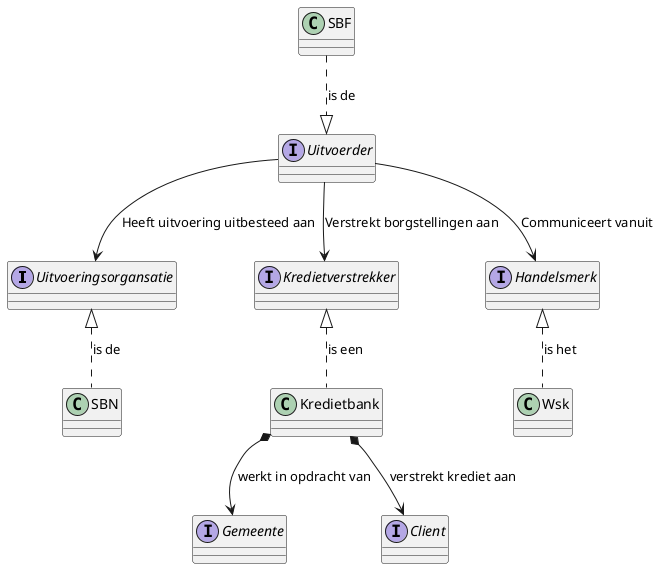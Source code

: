 @startuml


interface Uitvoeringsorgansatie
class SBN

interface Uitvoerder
class SBF

interface Kredietverstrekker
class Kredietbank

interface Handelsmerk
class Wsk

interface Gemeente
interface Client

SBF ..|> Uitvoerder : "is de"
Uitvoerder --> Kredietverstrekker : "Verstrekt borgstellingen aan"
Uitvoerder --> Handelsmerk : "Communiceert vanuit"
Uitvoerder --> Uitvoeringsorgansatie : "Heeft uitvoering uitbesteed aan"

Kredietverstrekker <|.. Kredietbank : "is een"
Handelsmerk <|.. Wsk : "is het"
Uitvoeringsorgansatie <|.. SBN : "is de"

Kredietbank *--> Client : "verstrekt krediet aan"
Kredietbank *--> Gemeente : "werkt in opdracht van"

@enduml
